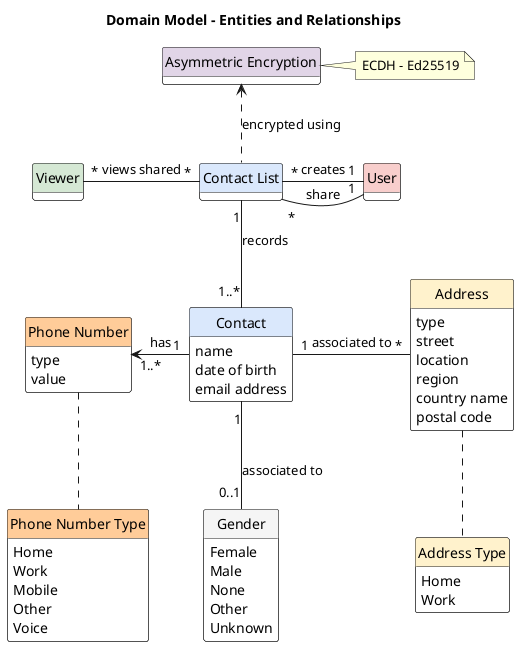@startuml domain-model

title "Domain Model - Entities and Relationships"

hide circle
hide empty methods

hide stereotype
skinparam {
    ClassHeaderBackgroundColor<<LightRed>> #f8cecc
    ClassHeaderBackgroundColor<<LightGreen>> #d5e8d4
    ClassHeaderBackgroundColor<<LightBlue>> #dae8fc
    ClassHeaderBackgroundColor<<LightYellow>> #fff2cc
    ClassHeaderBackgroundColor<<LightPurple>> #e1d5e7
    ClassHeaderBackgroundColor<<LightGray>> #f5f5f5
    ClassHeaderBackgroundColor<<LightOrange>> #ffcc99
    ClassBackgroundColor #FFFFFF
}

entity "User" as USR<<LightRed>> 
entity "Viewer" as VWR<<LightGreen>>
entity "Contact List" as CL<<LightBlue>>
entity "Asymmetric Encryption" as AE <<LightPurple>>

' Contact entities declaration for vCard schema based on w3 spec: https://www.w3.org/TR/vcard-rdf/

entity "Contact" as CNT <<LightBlue>> {
    name
    date of birth
    email address
}

entity "Address" as ADR <<LightYellow>> {
    type
    street
    location
    region
    country name
    postal code
}

enum "Address Type" as ADRT <<LightYellow>> {
  Home
  Work
}

entity "Phone Number" as PN <<LightOrange>> { 
    type
    value
}

enum "Phone Number Type" as PNT <<LightOrange>> {
    Home
    Work
    Mobile
    Other
    Voice
}

enum "Gender" as GN <<LightGray>> {
    Female
    Male
    None
    Other
    Unknown
}

note "ECDH - Ed25519" as PAE_NOTE

' Relationships

AE . PAE_NOTE

CNT "1" -down- "0..1" GN: associated to
CNT "1" -right- "*" ADR: associated to
CNT "1" -left-> "1..*" PN: has

ADR .. ADRT

PN .. PNT

CL "1" -- "1..*" CNT: records
CL .up.> AE: encrypted using

USR "1" -- "*" CL: creates
USR "1" -left- "*" CL: share
VWR "*" -right- "*" CL: views shared

@enduml
